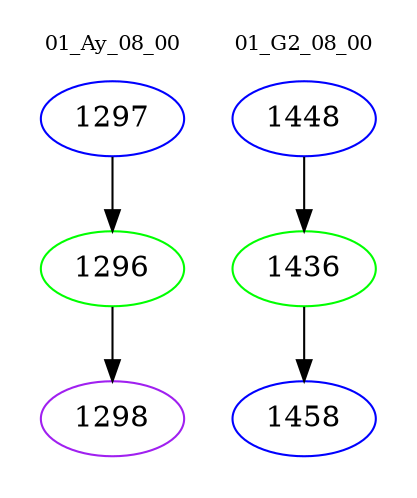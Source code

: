 digraph{
subgraph cluster_0 {
color = white
label = "01_Ay_08_00";
fontsize=10;
T0_1297 [label="1297", color="blue"]
T0_1297 -> T0_1296 [color="black"]
T0_1296 [label="1296", color="green"]
T0_1296 -> T0_1298 [color="black"]
T0_1298 [label="1298", color="purple"]
}
subgraph cluster_1 {
color = white
label = "01_G2_08_00";
fontsize=10;
T1_1448 [label="1448", color="blue"]
T1_1448 -> T1_1436 [color="black"]
T1_1436 [label="1436", color="green"]
T1_1436 -> T1_1458 [color="black"]
T1_1458 [label="1458", color="blue"]
}
}

